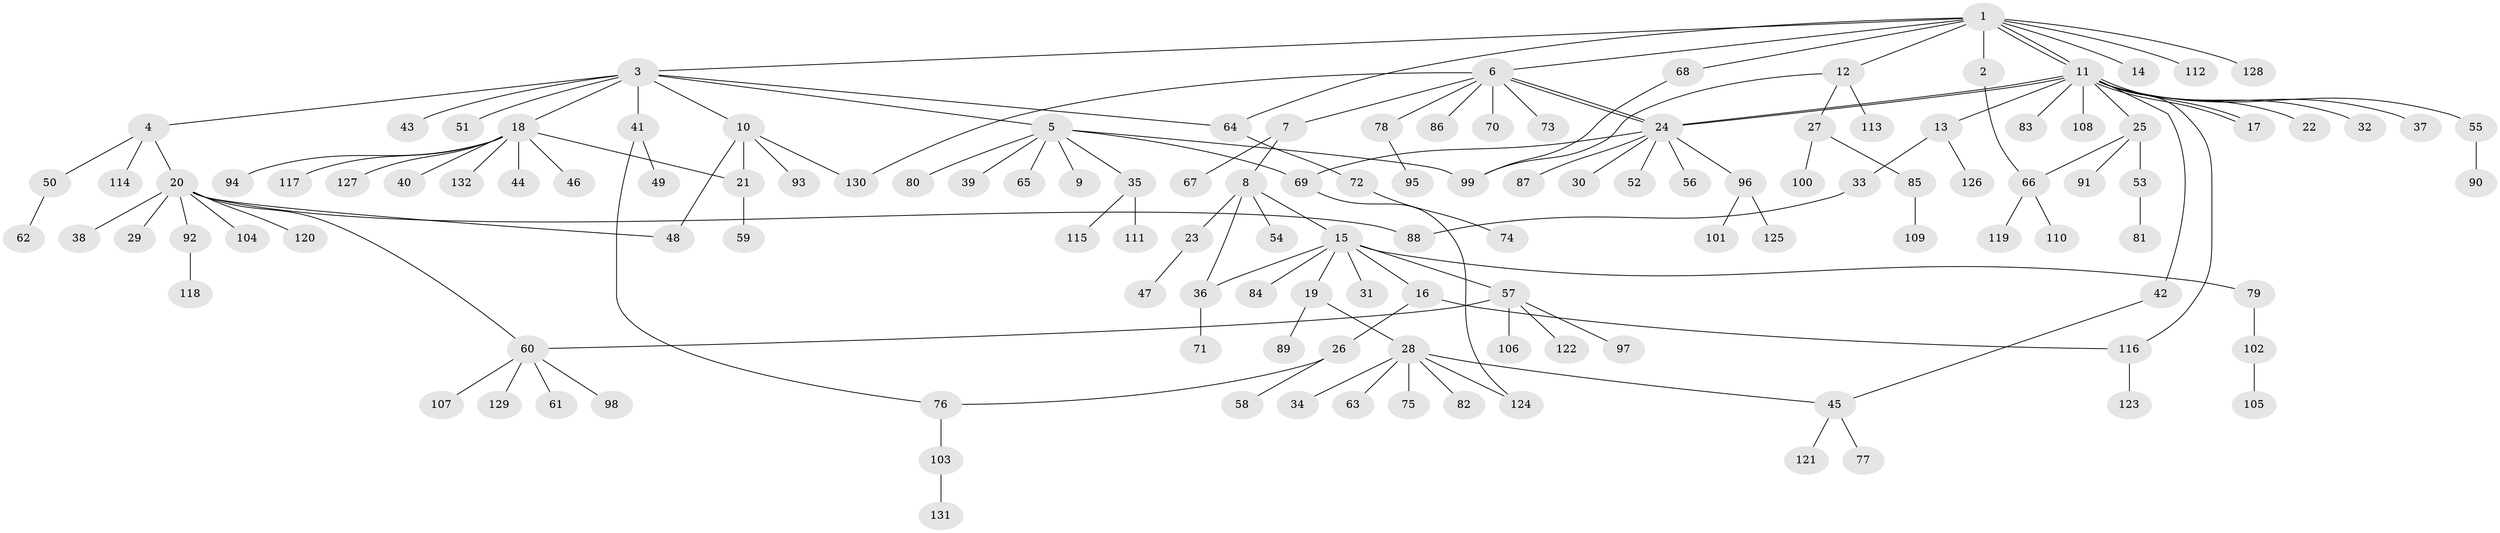 // Generated by graph-tools (version 1.1) at 2025/35/03/09/25 02:35:32]
// undirected, 132 vertices, 151 edges
graph export_dot {
graph [start="1"]
  node [color=gray90,style=filled];
  1;
  2;
  3;
  4;
  5;
  6;
  7;
  8;
  9;
  10;
  11;
  12;
  13;
  14;
  15;
  16;
  17;
  18;
  19;
  20;
  21;
  22;
  23;
  24;
  25;
  26;
  27;
  28;
  29;
  30;
  31;
  32;
  33;
  34;
  35;
  36;
  37;
  38;
  39;
  40;
  41;
  42;
  43;
  44;
  45;
  46;
  47;
  48;
  49;
  50;
  51;
  52;
  53;
  54;
  55;
  56;
  57;
  58;
  59;
  60;
  61;
  62;
  63;
  64;
  65;
  66;
  67;
  68;
  69;
  70;
  71;
  72;
  73;
  74;
  75;
  76;
  77;
  78;
  79;
  80;
  81;
  82;
  83;
  84;
  85;
  86;
  87;
  88;
  89;
  90;
  91;
  92;
  93;
  94;
  95;
  96;
  97;
  98;
  99;
  100;
  101;
  102;
  103;
  104;
  105;
  106;
  107;
  108;
  109;
  110;
  111;
  112;
  113;
  114;
  115;
  116;
  117;
  118;
  119;
  120;
  121;
  122;
  123;
  124;
  125;
  126;
  127;
  128;
  129;
  130;
  131;
  132;
  1 -- 2;
  1 -- 3;
  1 -- 6;
  1 -- 11;
  1 -- 11;
  1 -- 12;
  1 -- 14;
  1 -- 64;
  1 -- 68;
  1 -- 112;
  1 -- 128;
  2 -- 66;
  3 -- 4;
  3 -- 5;
  3 -- 10;
  3 -- 18;
  3 -- 41;
  3 -- 43;
  3 -- 51;
  3 -- 64;
  4 -- 20;
  4 -- 50;
  4 -- 114;
  5 -- 9;
  5 -- 35;
  5 -- 39;
  5 -- 65;
  5 -- 69;
  5 -- 80;
  5 -- 99;
  6 -- 7;
  6 -- 24;
  6 -- 24;
  6 -- 70;
  6 -- 73;
  6 -- 78;
  6 -- 86;
  6 -- 130;
  7 -- 8;
  7 -- 67;
  8 -- 15;
  8 -- 23;
  8 -- 36;
  8 -- 54;
  10 -- 21;
  10 -- 48;
  10 -- 93;
  10 -- 130;
  11 -- 13;
  11 -- 17;
  11 -- 17;
  11 -- 22;
  11 -- 24;
  11 -- 24;
  11 -- 25;
  11 -- 32;
  11 -- 37;
  11 -- 42;
  11 -- 55;
  11 -- 83;
  11 -- 108;
  11 -- 116;
  12 -- 27;
  12 -- 99;
  12 -- 113;
  13 -- 33;
  13 -- 126;
  15 -- 16;
  15 -- 19;
  15 -- 31;
  15 -- 36;
  15 -- 57;
  15 -- 79;
  15 -- 84;
  16 -- 26;
  16 -- 116;
  18 -- 21;
  18 -- 40;
  18 -- 44;
  18 -- 46;
  18 -- 94;
  18 -- 117;
  18 -- 127;
  18 -- 132;
  19 -- 28;
  19 -- 89;
  20 -- 29;
  20 -- 38;
  20 -- 48;
  20 -- 60;
  20 -- 88;
  20 -- 92;
  20 -- 104;
  20 -- 120;
  21 -- 59;
  23 -- 47;
  24 -- 30;
  24 -- 52;
  24 -- 56;
  24 -- 69;
  24 -- 87;
  24 -- 96;
  25 -- 53;
  25 -- 66;
  25 -- 91;
  26 -- 58;
  26 -- 76;
  27 -- 85;
  27 -- 100;
  28 -- 34;
  28 -- 45;
  28 -- 63;
  28 -- 75;
  28 -- 82;
  28 -- 124;
  33 -- 88;
  35 -- 111;
  35 -- 115;
  36 -- 71;
  41 -- 49;
  41 -- 76;
  42 -- 45;
  45 -- 77;
  45 -- 121;
  50 -- 62;
  53 -- 81;
  55 -- 90;
  57 -- 60;
  57 -- 97;
  57 -- 106;
  57 -- 122;
  60 -- 61;
  60 -- 98;
  60 -- 107;
  60 -- 129;
  64 -- 72;
  66 -- 110;
  66 -- 119;
  68 -- 99;
  69 -- 124;
  72 -- 74;
  76 -- 103;
  78 -- 95;
  79 -- 102;
  85 -- 109;
  92 -- 118;
  96 -- 101;
  96 -- 125;
  102 -- 105;
  103 -- 131;
  116 -- 123;
}
